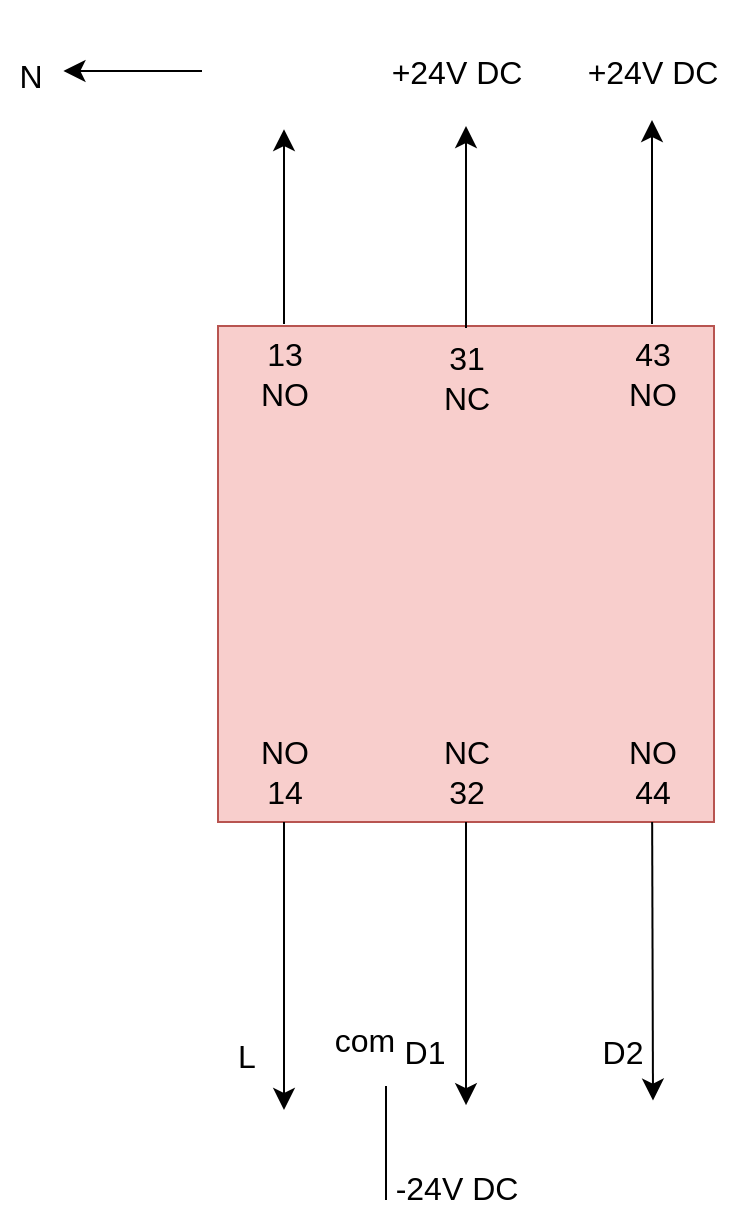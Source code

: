 <mxfile version="21.6.8" type="github">
  <diagram name="Page-1" id="JRpySHO_vg1QXV168C1A">
    <mxGraphModel dx="1239" dy="973" grid="0" gridSize="10" guides="1" tooltips="1" connect="1" arrows="1" fold="1" page="0" pageScale="1" pageWidth="850" pageHeight="1100" math="0" shadow="0">
      <root>
        <mxCell id="0" />
        <mxCell id="1" parent="0" />
        <mxCell id="y0DxCFMjC4IrRioFo4YX-2" value="" style="whiteSpace=wrap;html=1;aspect=fixed;fontSize=16;fillColor=#f8cecc;strokeColor=#b85450;" vertex="1" parent="1">
          <mxGeometry x="-8" y="-8" width="248" height="248" as="geometry" />
        </mxCell>
        <mxCell id="y0DxCFMjC4IrRioFo4YX-15" style="edgeStyle=none;curved=1;rounded=0;orthogonalLoop=1;jettySize=auto;html=1;fontSize=12;startSize=8;endSize=8;" edge="1" parent="1" source="y0DxCFMjC4IrRioFo4YX-3">
          <mxGeometry relative="1" as="geometry">
            <mxPoint x="25" y="-106.429" as="targetPoint" />
          </mxGeometry>
        </mxCell>
        <mxCell id="y0DxCFMjC4IrRioFo4YX-3" value="13&lt;br&gt;NO" style="text;html=1;align=center;verticalAlign=middle;resizable=0;points=[];autosize=1;strokeColor=none;fillColor=none;fontSize=16;" vertex="1" parent="1">
          <mxGeometry x="4" y="-9" width="42" height="50" as="geometry" />
        </mxCell>
        <mxCell id="y0DxCFMjC4IrRioFo4YX-10" style="edgeStyle=none;curved=1;rounded=0;orthogonalLoop=1;jettySize=auto;html=1;fontSize=12;startSize=8;endSize=8;" edge="1" parent="1" source="y0DxCFMjC4IrRioFo4YX-4">
          <mxGeometry relative="1" as="geometry">
            <mxPoint x="116" y="-108" as="targetPoint" />
          </mxGeometry>
        </mxCell>
        <mxCell id="y0DxCFMjC4IrRioFo4YX-4" value="31&lt;br&gt;NC" style="text;html=1;align=center;verticalAlign=middle;resizable=0;points=[];autosize=1;strokeColor=none;fillColor=none;fontSize=16;" vertex="1" parent="1">
          <mxGeometry x="95.5" y="-7" width="41" height="50" as="geometry" />
        </mxCell>
        <mxCell id="y0DxCFMjC4IrRioFo4YX-11" style="edgeStyle=none;curved=1;rounded=0;orthogonalLoop=1;jettySize=auto;html=1;fontSize=12;startSize=8;endSize=8;" edge="1" parent="1" source="y0DxCFMjC4IrRioFo4YX-5">
          <mxGeometry relative="1" as="geometry">
            <mxPoint x="209" y="-111" as="targetPoint" />
          </mxGeometry>
        </mxCell>
        <mxCell id="y0DxCFMjC4IrRioFo4YX-5" value="43&lt;br&gt;NO" style="text;html=1;align=center;verticalAlign=middle;resizable=0;points=[];autosize=1;strokeColor=none;fillColor=none;fontSize=16;" vertex="1" parent="1">
          <mxGeometry x="188" y="-9" width="42" height="50" as="geometry" />
        </mxCell>
        <mxCell id="y0DxCFMjC4IrRioFo4YX-13" style="edgeStyle=none;curved=1;rounded=0;orthogonalLoop=1;jettySize=auto;html=1;fontSize=12;startSize=8;endSize=8;" edge="1" parent="1" source="y0DxCFMjC4IrRioFo4YX-6">
          <mxGeometry relative="1" as="geometry">
            <mxPoint x="116" y="381.571" as="targetPoint" />
          </mxGeometry>
        </mxCell>
        <mxCell id="y0DxCFMjC4IrRioFo4YX-6" value="NC&lt;br&gt;32" style="text;html=1;align=center;verticalAlign=middle;resizable=0;points=[];autosize=1;strokeColor=none;fillColor=none;fontSize=16;" vertex="1" parent="1">
          <mxGeometry x="95.5" y="190" width="41" height="50" as="geometry" />
        </mxCell>
        <mxCell id="y0DxCFMjC4IrRioFo4YX-14" style="edgeStyle=none;curved=1;rounded=0;orthogonalLoop=1;jettySize=auto;html=1;fontSize=12;startSize=8;endSize=8;" edge="1" parent="1" source="y0DxCFMjC4IrRioFo4YX-7">
          <mxGeometry relative="1" as="geometry">
            <mxPoint x="209.5" y="379.286" as="targetPoint" />
          </mxGeometry>
        </mxCell>
        <mxCell id="y0DxCFMjC4IrRioFo4YX-7" value="NO&lt;br&gt;44" style="text;html=1;align=center;verticalAlign=middle;resizable=0;points=[];autosize=1;strokeColor=none;fillColor=none;fontSize=16;" vertex="1" parent="1">
          <mxGeometry x="188" y="190" width="42" height="50" as="geometry" />
        </mxCell>
        <mxCell id="y0DxCFMjC4IrRioFo4YX-12" style="edgeStyle=none;curved=1;rounded=0;orthogonalLoop=1;jettySize=auto;html=1;fontSize=12;startSize=8;endSize=8;" edge="1" parent="1" source="y0DxCFMjC4IrRioFo4YX-8">
          <mxGeometry relative="1" as="geometry">
            <mxPoint x="25" y="384" as="targetPoint" />
          </mxGeometry>
        </mxCell>
        <mxCell id="y0DxCFMjC4IrRioFo4YX-8" value="NO&lt;br&gt;14" style="text;html=1;align=center;verticalAlign=middle;resizable=0;points=[];autosize=1;strokeColor=none;fillColor=none;fontSize=16;" vertex="1" parent="1">
          <mxGeometry x="4" y="190" width="42" height="50" as="geometry" />
        </mxCell>
        <mxCell id="y0DxCFMjC4IrRioFo4YX-16" value="+24V DC" style="text;html=1;align=center;verticalAlign=middle;resizable=0;points=[];autosize=1;strokeColor=none;fillColor=none;fontSize=16;" vertex="1" parent="1">
          <mxGeometry x="69" y="-151" width="83" height="31" as="geometry" />
        </mxCell>
        <mxCell id="y0DxCFMjC4IrRioFo4YX-17" value="+24V DC" style="text;html=1;align=center;verticalAlign=middle;resizable=0;points=[];autosize=1;strokeColor=none;fillColor=none;fontSize=16;" vertex="1" parent="1">
          <mxGeometry x="167.5" y="-151" width="83" height="31" as="geometry" />
        </mxCell>
        <mxCell id="y0DxCFMjC4IrRioFo4YX-21" style="edgeStyle=none;curved=1;rounded=0;orthogonalLoop=1;jettySize=auto;html=1;fontSize=12;startSize=8;endSize=8;" edge="1" parent="1" source="y0DxCFMjC4IrRioFo4YX-18">
          <mxGeometry relative="1" as="geometry">
            <mxPoint x="-85.286" y="-135.5" as="targetPoint" />
          </mxGeometry>
        </mxCell>
        <mxCell id="y0DxCFMjC4IrRioFo4YX-18" value="" style="shape=image;html=1;verticalAlign=top;verticalLabelPosition=bottom;labelBackgroundColor=#ffffff;imageAspect=0;aspect=fixed;image=https://cdn1.iconfinder.com/data/icons/iconoir-vol-3/24/light-bulb-on-128.png;fontSize=16;" vertex="1" parent="1">
          <mxGeometry x="-16" y="-170.5" width="70" height="70" as="geometry" />
        </mxCell>
        <mxCell id="y0DxCFMjC4IrRioFo4YX-22" value="N&lt;br&gt;" style="text;html=1;align=center;verticalAlign=middle;resizable=0;points=[];autosize=1;strokeColor=none;fillColor=none;fontSize=16;" vertex="1" parent="1">
          <mxGeometry x="-117" y="-149" width="30" height="31" as="geometry" />
        </mxCell>
        <mxCell id="y0DxCFMjC4IrRioFo4YX-23" value="L&lt;br&gt;" style="text;html=1;align=center;verticalAlign=middle;resizable=0;points=[];autosize=1;strokeColor=none;fillColor=none;fontSize=16;" vertex="1" parent="1">
          <mxGeometry x="-8" y="341" width="27" height="31" as="geometry" />
        </mxCell>
        <mxCell id="y0DxCFMjC4IrRioFo4YX-24" value="D1" style="text;html=1;align=center;verticalAlign=middle;resizable=0;points=[];autosize=1;strokeColor=none;fillColor=none;fontSize=16;" vertex="1" parent="1">
          <mxGeometry x="76" y="339" width="38" height="31" as="geometry" />
        </mxCell>
        <mxCell id="y0DxCFMjC4IrRioFo4YX-25" value="D2" style="text;html=1;align=center;verticalAlign=middle;resizable=0;points=[];autosize=1;strokeColor=none;fillColor=none;fontSize=16;" vertex="1" parent="1">
          <mxGeometry x="175" y="339" width="38" height="31" as="geometry" />
        </mxCell>
        <mxCell id="y0DxCFMjC4IrRioFo4YX-26" value="" style="endArrow=none;html=1;rounded=0;fontSize=12;startSize=8;endSize=8;curved=1;" edge="1" parent="1">
          <mxGeometry width="50" height="50" relative="1" as="geometry">
            <mxPoint x="76" y="429" as="sourcePoint" />
            <mxPoint x="76" y="372" as="targetPoint" />
          </mxGeometry>
        </mxCell>
        <mxCell id="y0DxCFMjC4IrRioFo4YX-27" value="com" style="text;html=1;align=center;verticalAlign=middle;resizable=0;points=[];autosize=1;strokeColor=none;fillColor=none;fontSize=16;" vertex="1" parent="1">
          <mxGeometry x="41" y="333" width="48" height="31" as="geometry" />
        </mxCell>
        <mxCell id="y0DxCFMjC4IrRioFo4YX-31" value="-24V DC" style="text;html=1;align=center;verticalAlign=middle;resizable=0;points=[];autosize=1;strokeColor=none;fillColor=none;fontSize=16;" vertex="1" parent="1">
          <mxGeometry x="71.5" y="407" width="79" height="31" as="geometry" />
        </mxCell>
      </root>
    </mxGraphModel>
  </diagram>
</mxfile>
